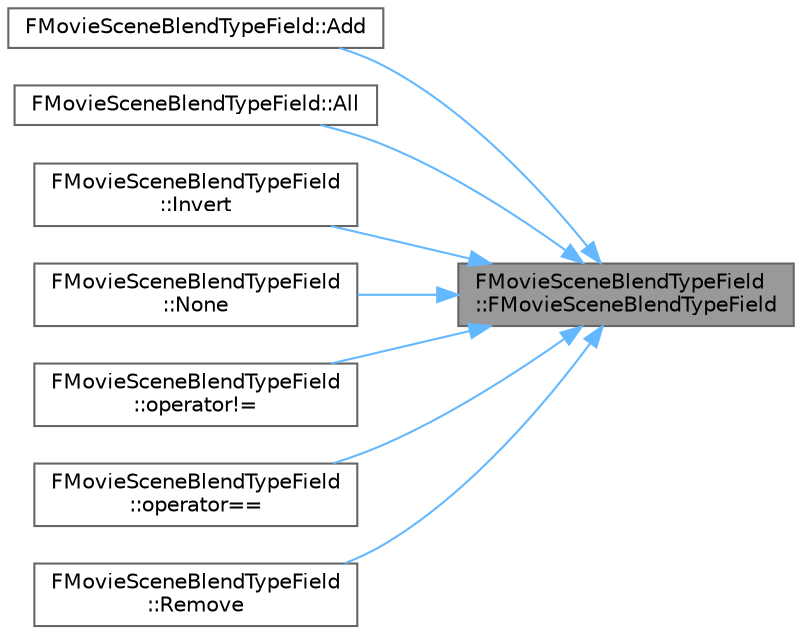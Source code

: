 digraph "FMovieSceneBlendTypeField::FMovieSceneBlendTypeField"
{
 // INTERACTIVE_SVG=YES
 // LATEX_PDF_SIZE
  bgcolor="transparent";
  edge [fontname=Helvetica,fontsize=10,labelfontname=Helvetica,labelfontsize=10];
  node [fontname=Helvetica,fontsize=10,shape=box,height=0.2,width=0.4];
  rankdir="RL";
  Node1 [id="Node000001",label="FMovieSceneBlendTypeField\l::FMovieSceneBlendTypeField",height=0.2,width=0.4,color="gray40", fillcolor="grey60", style="filled", fontcolor="black",tooltip="Constructor."];
  Node1 -> Node2 [id="edge1_Node000001_Node000002",dir="back",color="steelblue1",style="solid",tooltip=" "];
  Node2 [id="Node000002",label="FMovieSceneBlendTypeField::Add",height=0.2,width=0.4,color="grey40", fillcolor="white", style="filled",URL="$d2/d49/structFMovieSceneBlendTypeField.html#ae77be8f1f2d8207bffff758855a95f70",tooltip=" "];
  Node1 -> Node3 [id="edge2_Node000001_Node000003",dir="back",color="steelblue1",style="solid",tooltip=" "];
  Node3 [id="Node000003",label="FMovieSceneBlendTypeField::All",height=0.2,width=0.4,color="grey40", fillcolor="white", style="filled",URL="$d2/d49/structFMovieSceneBlendTypeField.html#ae86d99f8c16a170bf1c3c1b2372a75bd",tooltip="Retrieve a bit field representing all blend types."];
  Node1 -> Node4 [id="edge3_Node000001_Node000004",dir="back",color="steelblue1",style="solid",tooltip=" "];
  Node4 [id="Node000004",label="FMovieSceneBlendTypeField\l::Invert",height=0.2,width=0.4,color="grey40", fillcolor="white", style="filled",URL="$d2/d49/structFMovieSceneBlendTypeField.html#ad972e67d3109b1dde7d90c74c8c519c7",tooltip="Invert this type field."];
  Node1 -> Node5 [id="edge4_Node000001_Node000005",dir="back",color="steelblue1",style="solid",tooltip=" "];
  Node5 [id="Node000005",label="FMovieSceneBlendTypeField\l::None",height=0.2,width=0.4,color="grey40", fillcolor="white", style="filled",URL="$d2/d49/structFMovieSceneBlendTypeField.html#a9ab56acd0776c9e4b63e019a8f4cf79f",tooltip="Retrieve a bit field representing No blend types."];
  Node1 -> Node6 [id="edge5_Node000001_Node000006",dir="back",color="steelblue1",style="solid",tooltip=" "];
  Node6 [id="Node000006",label="FMovieSceneBlendTypeField\l::operator!=",height=0.2,width=0.4,color="grey40", fillcolor="white", style="filled",URL="$d2/d49/structFMovieSceneBlendTypeField.html#a434a405c4afb7286872da76de2a81614",tooltip=" "];
  Node1 -> Node7 [id="edge6_Node000001_Node000007",dir="back",color="steelblue1",style="solid",tooltip=" "];
  Node7 [id="Node000007",label="FMovieSceneBlendTypeField\l::operator==",height=0.2,width=0.4,color="grey40", fillcolor="white", style="filled",URL="$d2/d49/structFMovieSceneBlendTypeField.html#a706203200d10f4261d41ba675579ec5d",tooltip=" "];
  Node1 -> Node8 [id="edge7_Node000001_Node000008",dir="back",color="steelblue1",style="solid",tooltip=" "];
  Node8 [id="Node000008",label="FMovieSceneBlendTypeField\l::Remove",height=0.2,width=0.4,color="grey40", fillcolor="white", style="filled",URL="$d2/d49/structFMovieSceneBlendTypeField.html#aa6f38af995603683499c3dd3a0fa2517",tooltip=" "];
}
